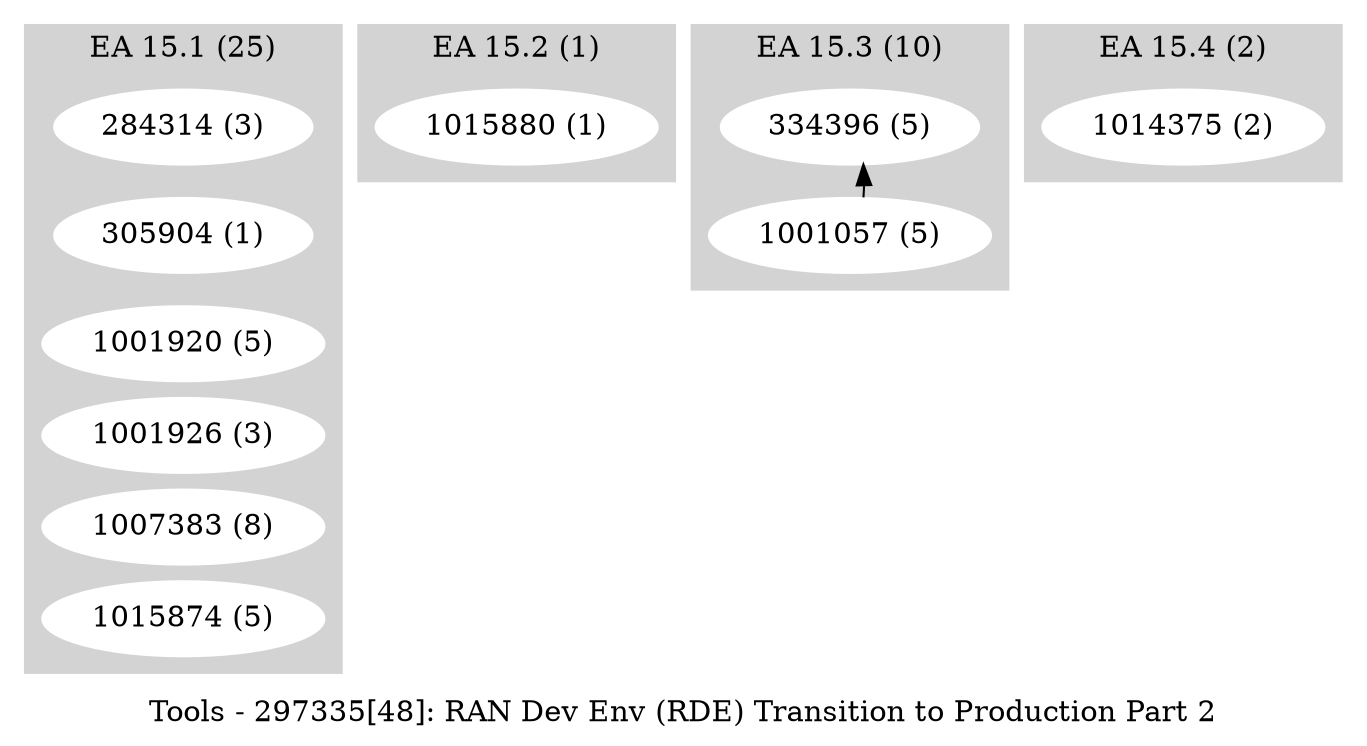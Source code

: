 digraph G {
    label = "Tools - 297335[48]: RAN Dev Env (RDE) Transition to Production Part 2";
    ranksep = .1
    subgraph cluster_1 {
        style=filled;
        color=lightgrey;
        node [style=filled,color=white];
        "284314 (3)" ->       
        "305904 (1)" ->       
        "1001920 (5)" ->       
        "1001926 (3)" ->       
        "1007383 (8)" ->       
        "1015874 (5)"
        [style=invis];
        label = "EA 15.1 (25)";
    }
    subgraph cluster_2 {
        style=filled;
        color=lightgrey;
        node [style=filled,color=white];
        "1015880 (1)"
        ;
        label = "EA 15.2 (1)";
    }
    subgraph cluster_3 {
        style=filled;
        color=lightgrey;
        node [style=filled,color=white];
        "334396 (5)" ->       
        "1001057 (5)"
        [style=invis];
        label = "EA 15.3 (10)";
    }
    subgraph cluster_4 {
        style=filled;
        color=lightgrey;
        node [style=filled,color=white];
        "1014375 (2)"
        ;
        label = "EA 15.4 (2)";
    }
    "1001057 (5)" -> "334396 (5)";
}
